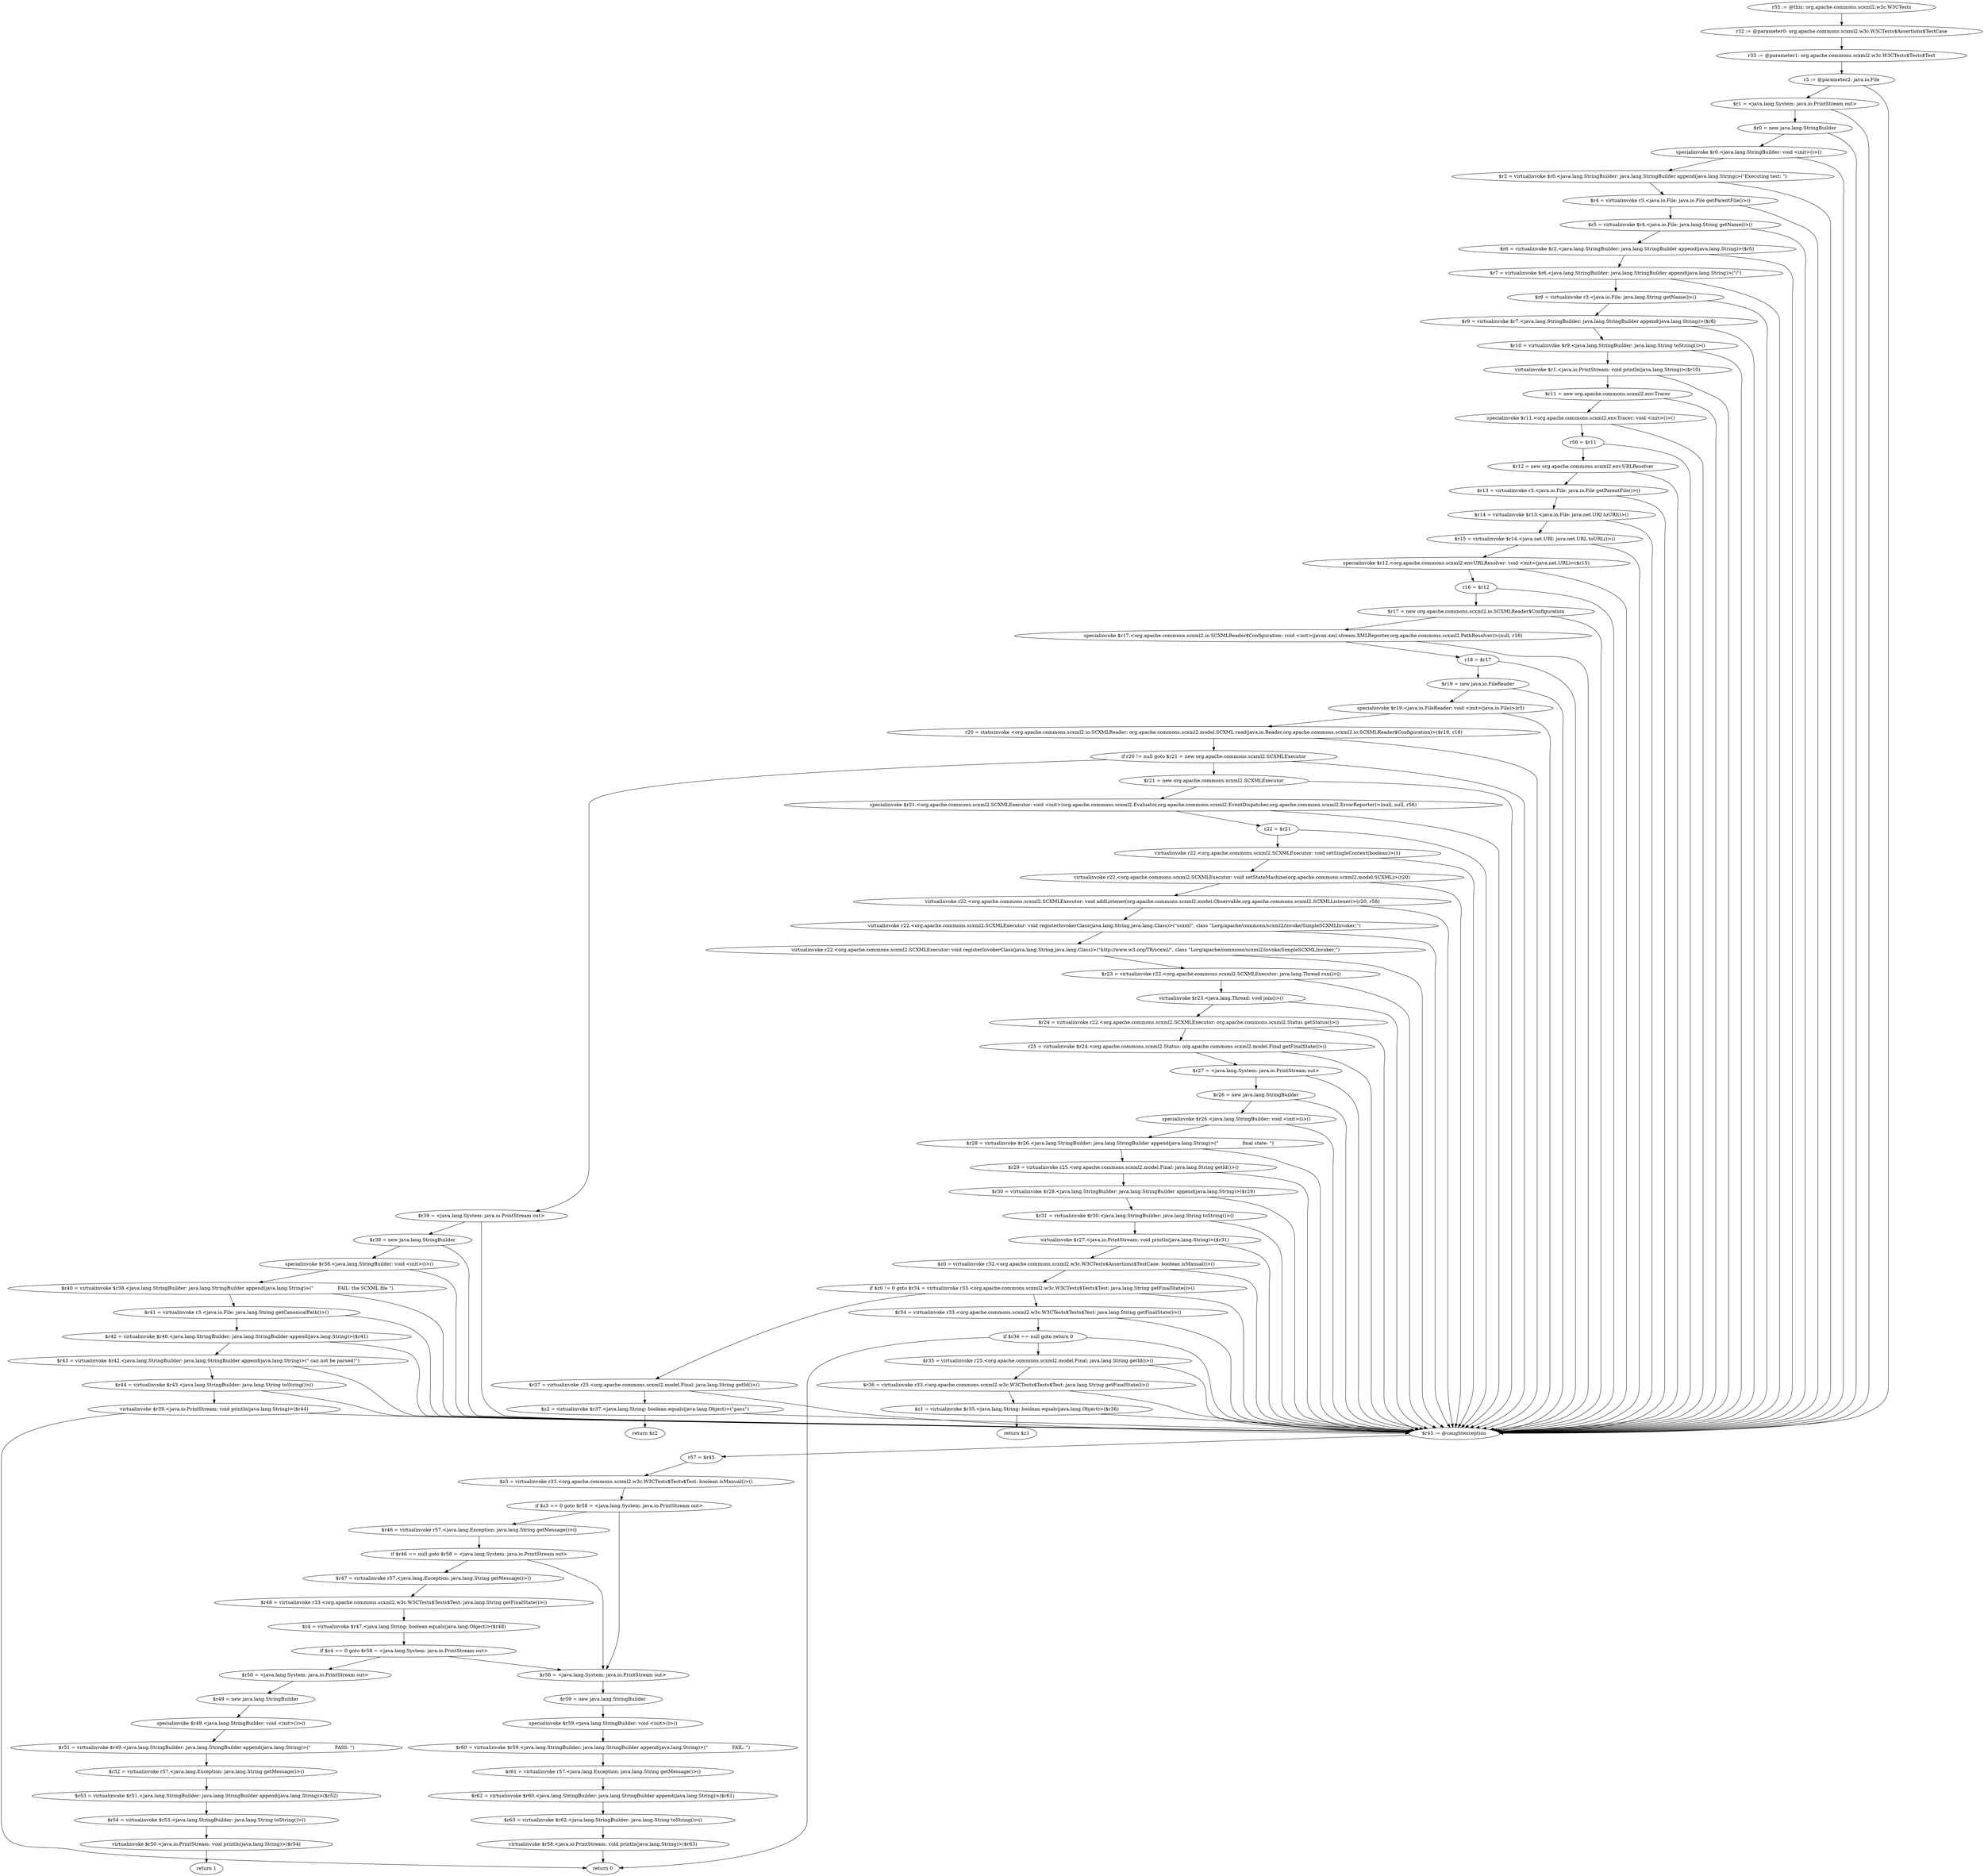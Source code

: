 digraph "unitGraph" {
    "r55 := @this: org.apache.commons.scxml2.w3c.W3CTests"
    "r32 := @parameter0: org.apache.commons.scxml2.w3c.W3CTests$Assertions$TestCase"
    "r33 := @parameter1: org.apache.commons.scxml2.w3c.W3CTests$Tests$Test"
    "r3 := @parameter2: java.io.File"
    "$r1 = <java.lang.System: java.io.PrintStream out>"
    "$r0 = new java.lang.StringBuilder"
    "specialinvoke $r0.<java.lang.StringBuilder: void <init>()>()"
    "$r2 = virtualinvoke $r0.<java.lang.StringBuilder: java.lang.StringBuilder append(java.lang.String)>(\"Executing test: \")"
    "$r4 = virtualinvoke r3.<java.io.File: java.io.File getParentFile()>()"
    "$r5 = virtualinvoke $r4.<java.io.File: java.lang.String getName()>()"
    "$r6 = virtualinvoke $r2.<java.lang.StringBuilder: java.lang.StringBuilder append(java.lang.String)>($r5)"
    "$r7 = virtualinvoke $r6.<java.lang.StringBuilder: java.lang.StringBuilder append(java.lang.String)>(\"/\")"
    "$r8 = virtualinvoke r3.<java.io.File: java.lang.String getName()>()"
    "$r9 = virtualinvoke $r7.<java.lang.StringBuilder: java.lang.StringBuilder append(java.lang.String)>($r8)"
    "$r10 = virtualinvoke $r9.<java.lang.StringBuilder: java.lang.String toString()>()"
    "virtualinvoke $r1.<java.io.PrintStream: void println(java.lang.String)>($r10)"
    "$r11 = new org.apache.commons.scxml2.env.Tracer"
    "specialinvoke $r11.<org.apache.commons.scxml2.env.Tracer: void <init>()>()"
    "r56 = $r11"
    "$r12 = new org.apache.commons.scxml2.env.URLResolver"
    "$r13 = virtualinvoke r3.<java.io.File: java.io.File getParentFile()>()"
    "$r14 = virtualinvoke $r13.<java.io.File: java.net.URI toURI()>()"
    "$r15 = virtualinvoke $r14.<java.net.URI: java.net.URL toURL()>()"
    "specialinvoke $r12.<org.apache.commons.scxml2.env.URLResolver: void <init>(java.net.URL)>($r15)"
    "r16 = $r12"
    "$r17 = new org.apache.commons.scxml2.io.SCXMLReader$Configuration"
    "specialinvoke $r17.<org.apache.commons.scxml2.io.SCXMLReader$Configuration: void <init>(javax.xml.stream.XMLReporter,org.apache.commons.scxml2.PathResolver)>(null, r16)"
    "r18 = $r17"
    "$r19 = new java.io.FileReader"
    "specialinvoke $r19.<java.io.FileReader: void <init>(java.io.File)>(r3)"
    "r20 = staticinvoke <org.apache.commons.scxml2.io.SCXMLReader: org.apache.commons.scxml2.model.SCXML read(java.io.Reader,org.apache.commons.scxml2.io.SCXMLReader$Configuration)>($r19, r18)"
    "if r20 != null goto $r21 = new org.apache.commons.scxml2.SCXMLExecutor"
    "$r39 = <java.lang.System: java.io.PrintStream out>"
    "$r38 = new java.lang.StringBuilder"
    "specialinvoke $r38.<java.lang.StringBuilder: void <init>()>()"
    "$r40 = virtualinvoke $r38.<java.lang.StringBuilder: java.lang.StringBuilder append(java.lang.String)>(\"                FAIL: the SCXML file \")"
    "$r41 = virtualinvoke r3.<java.io.File: java.lang.String getCanonicalPath()>()"
    "$r42 = virtualinvoke $r40.<java.lang.StringBuilder: java.lang.StringBuilder append(java.lang.String)>($r41)"
    "$r43 = virtualinvoke $r42.<java.lang.StringBuilder: java.lang.StringBuilder append(java.lang.String)>(\" can not be parsed!\")"
    "$r44 = virtualinvoke $r43.<java.lang.StringBuilder: java.lang.String toString()>()"
    "virtualinvoke $r39.<java.io.PrintStream: void println(java.lang.String)>($r44)"
    "return 0"
    "$r21 = new org.apache.commons.scxml2.SCXMLExecutor"
    "specialinvoke $r21.<org.apache.commons.scxml2.SCXMLExecutor: void <init>(org.apache.commons.scxml2.Evaluator,org.apache.commons.scxml2.EventDispatcher,org.apache.commons.scxml2.ErrorReporter)>(null, null, r56)"
    "r22 = $r21"
    "virtualinvoke r22.<org.apache.commons.scxml2.SCXMLExecutor: void setSingleContext(boolean)>(1)"
    "virtualinvoke r22.<org.apache.commons.scxml2.SCXMLExecutor: void setStateMachine(org.apache.commons.scxml2.model.SCXML)>(r20)"
    "virtualinvoke r22.<org.apache.commons.scxml2.SCXMLExecutor: void addListener(org.apache.commons.scxml2.model.Observable,org.apache.commons.scxml2.SCXMLListener)>(r20, r56)"
    "virtualinvoke r22.<org.apache.commons.scxml2.SCXMLExecutor: void registerInvokerClass(java.lang.String,java.lang.Class)>(\"scxml\", class \"Lorg/apache/commons/scxml2/invoke/SimpleSCXMLInvoker;\")"
    "virtualinvoke r22.<org.apache.commons.scxml2.SCXMLExecutor: void registerInvokerClass(java.lang.String,java.lang.Class)>(\"http://www.w3.org/TR/scxml/\", class \"Lorg/apache/commons/scxml2/invoke/SimpleSCXMLInvoker;\")"
    "$r23 = virtualinvoke r22.<org.apache.commons.scxml2.SCXMLExecutor: java.lang.Thread run()>()"
    "virtualinvoke $r23.<java.lang.Thread: void join()>()"
    "$r24 = virtualinvoke r22.<org.apache.commons.scxml2.SCXMLExecutor: org.apache.commons.scxml2.Status getStatus()>()"
    "r25 = virtualinvoke $r24.<org.apache.commons.scxml2.Status: org.apache.commons.scxml2.model.Final getFinalState()>()"
    "$r27 = <java.lang.System: java.io.PrintStream out>"
    "$r26 = new java.lang.StringBuilder"
    "specialinvoke $r26.<java.lang.StringBuilder: void <init>()>()"
    "$r28 = virtualinvoke $r26.<java.lang.StringBuilder: java.lang.StringBuilder append(java.lang.String)>(\"                final state: \")"
    "$r29 = virtualinvoke r25.<org.apache.commons.scxml2.model.Final: java.lang.String getId()>()"
    "$r30 = virtualinvoke $r28.<java.lang.StringBuilder: java.lang.StringBuilder append(java.lang.String)>($r29)"
    "$r31 = virtualinvoke $r30.<java.lang.StringBuilder: java.lang.String toString()>()"
    "virtualinvoke $r27.<java.io.PrintStream: void println(java.lang.String)>($r31)"
    "$z0 = virtualinvoke r32.<org.apache.commons.scxml2.w3c.W3CTests$Assertions$TestCase: boolean isManual()>()"
    "if $z0 != 0 goto $r34 = virtualinvoke r33.<org.apache.commons.scxml2.w3c.W3CTests$Tests$Test: java.lang.String getFinalState()>()"
    "$r37 = virtualinvoke r25.<org.apache.commons.scxml2.model.Final: java.lang.String getId()>()"
    "$z2 = virtualinvoke $r37.<java.lang.String: boolean equals(java.lang.Object)>(\"pass\")"
    "return $z2"
    "$r34 = virtualinvoke r33.<org.apache.commons.scxml2.w3c.W3CTests$Tests$Test: java.lang.String getFinalState()>()"
    "if $r34 == null goto return 0"
    "$r35 = virtualinvoke r25.<org.apache.commons.scxml2.model.Final: java.lang.String getId()>()"
    "$r36 = virtualinvoke r33.<org.apache.commons.scxml2.w3c.W3CTests$Tests$Test: java.lang.String getFinalState()>()"
    "$z1 = virtualinvoke $r35.<java.lang.String: boolean equals(java.lang.Object)>($r36)"
    "return $z1"
    "$r45 := @caughtexception"
    "r57 = $r45"
    "$z3 = virtualinvoke r33.<org.apache.commons.scxml2.w3c.W3CTests$Tests$Test: boolean isManual()>()"
    "if $z3 == 0 goto $r58 = <java.lang.System: java.io.PrintStream out>"
    "$r46 = virtualinvoke r57.<java.lang.Exception: java.lang.String getMessage()>()"
    "if $r46 == null goto $r58 = <java.lang.System: java.io.PrintStream out>"
    "$r47 = virtualinvoke r57.<java.lang.Exception: java.lang.String getMessage()>()"
    "$r48 = virtualinvoke r33.<org.apache.commons.scxml2.w3c.W3CTests$Tests$Test: java.lang.String getFinalState()>()"
    "$z4 = virtualinvoke $r47.<java.lang.String: boolean equals(java.lang.Object)>($r48)"
    "if $z4 == 0 goto $r58 = <java.lang.System: java.io.PrintStream out>"
    "$r50 = <java.lang.System: java.io.PrintStream out>"
    "$r49 = new java.lang.StringBuilder"
    "specialinvoke $r49.<java.lang.StringBuilder: void <init>()>()"
    "$r51 = virtualinvoke $r49.<java.lang.StringBuilder: java.lang.StringBuilder append(java.lang.String)>(\"                PASS: \")"
    "$r52 = virtualinvoke r57.<java.lang.Exception: java.lang.String getMessage()>()"
    "$r53 = virtualinvoke $r51.<java.lang.StringBuilder: java.lang.StringBuilder append(java.lang.String)>($r52)"
    "$r54 = virtualinvoke $r53.<java.lang.StringBuilder: java.lang.String toString()>()"
    "virtualinvoke $r50.<java.io.PrintStream: void println(java.lang.String)>($r54)"
    "return 1"
    "$r58 = <java.lang.System: java.io.PrintStream out>"
    "$r59 = new java.lang.StringBuilder"
    "specialinvoke $r59.<java.lang.StringBuilder: void <init>()>()"
    "$r60 = virtualinvoke $r59.<java.lang.StringBuilder: java.lang.StringBuilder append(java.lang.String)>(\"                FAIL: \")"
    "$r61 = virtualinvoke r57.<java.lang.Exception: java.lang.String getMessage()>()"
    "$r62 = virtualinvoke $r60.<java.lang.StringBuilder: java.lang.StringBuilder append(java.lang.String)>($r61)"
    "$r63 = virtualinvoke $r62.<java.lang.StringBuilder: java.lang.String toString()>()"
    "virtualinvoke $r58.<java.io.PrintStream: void println(java.lang.String)>($r63)"
    "r55 := @this: org.apache.commons.scxml2.w3c.W3CTests"->"r32 := @parameter0: org.apache.commons.scxml2.w3c.W3CTests$Assertions$TestCase";
    "r32 := @parameter0: org.apache.commons.scxml2.w3c.W3CTests$Assertions$TestCase"->"r33 := @parameter1: org.apache.commons.scxml2.w3c.W3CTests$Tests$Test";
    "r33 := @parameter1: org.apache.commons.scxml2.w3c.W3CTests$Tests$Test"->"r3 := @parameter2: java.io.File";
    "r3 := @parameter2: java.io.File"->"$r1 = <java.lang.System: java.io.PrintStream out>";
    "r3 := @parameter2: java.io.File"->"$r45 := @caughtexception";
    "$r1 = <java.lang.System: java.io.PrintStream out>"->"$r0 = new java.lang.StringBuilder";
    "$r1 = <java.lang.System: java.io.PrintStream out>"->"$r45 := @caughtexception";
    "$r0 = new java.lang.StringBuilder"->"specialinvoke $r0.<java.lang.StringBuilder: void <init>()>()";
    "$r0 = new java.lang.StringBuilder"->"$r45 := @caughtexception";
    "specialinvoke $r0.<java.lang.StringBuilder: void <init>()>()"->"$r2 = virtualinvoke $r0.<java.lang.StringBuilder: java.lang.StringBuilder append(java.lang.String)>(\"Executing test: \")";
    "specialinvoke $r0.<java.lang.StringBuilder: void <init>()>()"->"$r45 := @caughtexception";
    "$r2 = virtualinvoke $r0.<java.lang.StringBuilder: java.lang.StringBuilder append(java.lang.String)>(\"Executing test: \")"->"$r4 = virtualinvoke r3.<java.io.File: java.io.File getParentFile()>()";
    "$r2 = virtualinvoke $r0.<java.lang.StringBuilder: java.lang.StringBuilder append(java.lang.String)>(\"Executing test: \")"->"$r45 := @caughtexception";
    "$r4 = virtualinvoke r3.<java.io.File: java.io.File getParentFile()>()"->"$r5 = virtualinvoke $r4.<java.io.File: java.lang.String getName()>()";
    "$r4 = virtualinvoke r3.<java.io.File: java.io.File getParentFile()>()"->"$r45 := @caughtexception";
    "$r5 = virtualinvoke $r4.<java.io.File: java.lang.String getName()>()"->"$r6 = virtualinvoke $r2.<java.lang.StringBuilder: java.lang.StringBuilder append(java.lang.String)>($r5)";
    "$r5 = virtualinvoke $r4.<java.io.File: java.lang.String getName()>()"->"$r45 := @caughtexception";
    "$r6 = virtualinvoke $r2.<java.lang.StringBuilder: java.lang.StringBuilder append(java.lang.String)>($r5)"->"$r7 = virtualinvoke $r6.<java.lang.StringBuilder: java.lang.StringBuilder append(java.lang.String)>(\"/\")";
    "$r6 = virtualinvoke $r2.<java.lang.StringBuilder: java.lang.StringBuilder append(java.lang.String)>($r5)"->"$r45 := @caughtexception";
    "$r7 = virtualinvoke $r6.<java.lang.StringBuilder: java.lang.StringBuilder append(java.lang.String)>(\"/\")"->"$r8 = virtualinvoke r3.<java.io.File: java.lang.String getName()>()";
    "$r7 = virtualinvoke $r6.<java.lang.StringBuilder: java.lang.StringBuilder append(java.lang.String)>(\"/\")"->"$r45 := @caughtexception";
    "$r8 = virtualinvoke r3.<java.io.File: java.lang.String getName()>()"->"$r9 = virtualinvoke $r7.<java.lang.StringBuilder: java.lang.StringBuilder append(java.lang.String)>($r8)";
    "$r8 = virtualinvoke r3.<java.io.File: java.lang.String getName()>()"->"$r45 := @caughtexception";
    "$r9 = virtualinvoke $r7.<java.lang.StringBuilder: java.lang.StringBuilder append(java.lang.String)>($r8)"->"$r10 = virtualinvoke $r9.<java.lang.StringBuilder: java.lang.String toString()>()";
    "$r9 = virtualinvoke $r7.<java.lang.StringBuilder: java.lang.StringBuilder append(java.lang.String)>($r8)"->"$r45 := @caughtexception";
    "$r10 = virtualinvoke $r9.<java.lang.StringBuilder: java.lang.String toString()>()"->"virtualinvoke $r1.<java.io.PrintStream: void println(java.lang.String)>($r10)";
    "$r10 = virtualinvoke $r9.<java.lang.StringBuilder: java.lang.String toString()>()"->"$r45 := @caughtexception";
    "virtualinvoke $r1.<java.io.PrintStream: void println(java.lang.String)>($r10)"->"$r11 = new org.apache.commons.scxml2.env.Tracer";
    "virtualinvoke $r1.<java.io.PrintStream: void println(java.lang.String)>($r10)"->"$r45 := @caughtexception";
    "$r11 = new org.apache.commons.scxml2.env.Tracer"->"specialinvoke $r11.<org.apache.commons.scxml2.env.Tracer: void <init>()>()";
    "$r11 = new org.apache.commons.scxml2.env.Tracer"->"$r45 := @caughtexception";
    "specialinvoke $r11.<org.apache.commons.scxml2.env.Tracer: void <init>()>()"->"r56 = $r11";
    "specialinvoke $r11.<org.apache.commons.scxml2.env.Tracer: void <init>()>()"->"$r45 := @caughtexception";
    "r56 = $r11"->"$r12 = new org.apache.commons.scxml2.env.URLResolver";
    "r56 = $r11"->"$r45 := @caughtexception";
    "$r12 = new org.apache.commons.scxml2.env.URLResolver"->"$r13 = virtualinvoke r3.<java.io.File: java.io.File getParentFile()>()";
    "$r12 = new org.apache.commons.scxml2.env.URLResolver"->"$r45 := @caughtexception";
    "$r13 = virtualinvoke r3.<java.io.File: java.io.File getParentFile()>()"->"$r14 = virtualinvoke $r13.<java.io.File: java.net.URI toURI()>()";
    "$r13 = virtualinvoke r3.<java.io.File: java.io.File getParentFile()>()"->"$r45 := @caughtexception";
    "$r14 = virtualinvoke $r13.<java.io.File: java.net.URI toURI()>()"->"$r15 = virtualinvoke $r14.<java.net.URI: java.net.URL toURL()>()";
    "$r14 = virtualinvoke $r13.<java.io.File: java.net.URI toURI()>()"->"$r45 := @caughtexception";
    "$r15 = virtualinvoke $r14.<java.net.URI: java.net.URL toURL()>()"->"specialinvoke $r12.<org.apache.commons.scxml2.env.URLResolver: void <init>(java.net.URL)>($r15)";
    "$r15 = virtualinvoke $r14.<java.net.URI: java.net.URL toURL()>()"->"$r45 := @caughtexception";
    "specialinvoke $r12.<org.apache.commons.scxml2.env.URLResolver: void <init>(java.net.URL)>($r15)"->"r16 = $r12";
    "specialinvoke $r12.<org.apache.commons.scxml2.env.URLResolver: void <init>(java.net.URL)>($r15)"->"$r45 := @caughtexception";
    "r16 = $r12"->"$r17 = new org.apache.commons.scxml2.io.SCXMLReader$Configuration";
    "r16 = $r12"->"$r45 := @caughtexception";
    "$r17 = new org.apache.commons.scxml2.io.SCXMLReader$Configuration"->"specialinvoke $r17.<org.apache.commons.scxml2.io.SCXMLReader$Configuration: void <init>(javax.xml.stream.XMLReporter,org.apache.commons.scxml2.PathResolver)>(null, r16)";
    "$r17 = new org.apache.commons.scxml2.io.SCXMLReader$Configuration"->"$r45 := @caughtexception";
    "specialinvoke $r17.<org.apache.commons.scxml2.io.SCXMLReader$Configuration: void <init>(javax.xml.stream.XMLReporter,org.apache.commons.scxml2.PathResolver)>(null, r16)"->"r18 = $r17";
    "specialinvoke $r17.<org.apache.commons.scxml2.io.SCXMLReader$Configuration: void <init>(javax.xml.stream.XMLReporter,org.apache.commons.scxml2.PathResolver)>(null, r16)"->"$r45 := @caughtexception";
    "r18 = $r17"->"$r19 = new java.io.FileReader";
    "r18 = $r17"->"$r45 := @caughtexception";
    "$r19 = new java.io.FileReader"->"specialinvoke $r19.<java.io.FileReader: void <init>(java.io.File)>(r3)";
    "$r19 = new java.io.FileReader"->"$r45 := @caughtexception";
    "specialinvoke $r19.<java.io.FileReader: void <init>(java.io.File)>(r3)"->"r20 = staticinvoke <org.apache.commons.scxml2.io.SCXMLReader: org.apache.commons.scxml2.model.SCXML read(java.io.Reader,org.apache.commons.scxml2.io.SCXMLReader$Configuration)>($r19, r18)";
    "specialinvoke $r19.<java.io.FileReader: void <init>(java.io.File)>(r3)"->"$r45 := @caughtexception";
    "r20 = staticinvoke <org.apache.commons.scxml2.io.SCXMLReader: org.apache.commons.scxml2.model.SCXML read(java.io.Reader,org.apache.commons.scxml2.io.SCXMLReader$Configuration)>($r19, r18)"->"if r20 != null goto $r21 = new org.apache.commons.scxml2.SCXMLExecutor";
    "r20 = staticinvoke <org.apache.commons.scxml2.io.SCXMLReader: org.apache.commons.scxml2.model.SCXML read(java.io.Reader,org.apache.commons.scxml2.io.SCXMLReader$Configuration)>($r19, r18)"->"$r45 := @caughtexception";
    "if r20 != null goto $r21 = new org.apache.commons.scxml2.SCXMLExecutor"->"$r39 = <java.lang.System: java.io.PrintStream out>";
    "if r20 != null goto $r21 = new org.apache.commons.scxml2.SCXMLExecutor"->"$r21 = new org.apache.commons.scxml2.SCXMLExecutor";
    "if r20 != null goto $r21 = new org.apache.commons.scxml2.SCXMLExecutor"->"$r45 := @caughtexception";
    "$r39 = <java.lang.System: java.io.PrintStream out>"->"$r38 = new java.lang.StringBuilder";
    "$r39 = <java.lang.System: java.io.PrintStream out>"->"$r45 := @caughtexception";
    "$r38 = new java.lang.StringBuilder"->"specialinvoke $r38.<java.lang.StringBuilder: void <init>()>()";
    "$r38 = new java.lang.StringBuilder"->"$r45 := @caughtexception";
    "specialinvoke $r38.<java.lang.StringBuilder: void <init>()>()"->"$r40 = virtualinvoke $r38.<java.lang.StringBuilder: java.lang.StringBuilder append(java.lang.String)>(\"                FAIL: the SCXML file \")";
    "specialinvoke $r38.<java.lang.StringBuilder: void <init>()>()"->"$r45 := @caughtexception";
    "$r40 = virtualinvoke $r38.<java.lang.StringBuilder: java.lang.StringBuilder append(java.lang.String)>(\"                FAIL: the SCXML file \")"->"$r41 = virtualinvoke r3.<java.io.File: java.lang.String getCanonicalPath()>()";
    "$r40 = virtualinvoke $r38.<java.lang.StringBuilder: java.lang.StringBuilder append(java.lang.String)>(\"                FAIL: the SCXML file \")"->"$r45 := @caughtexception";
    "$r41 = virtualinvoke r3.<java.io.File: java.lang.String getCanonicalPath()>()"->"$r42 = virtualinvoke $r40.<java.lang.StringBuilder: java.lang.StringBuilder append(java.lang.String)>($r41)";
    "$r41 = virtualinvoke r3.<java.io.File: java.lang.String getCanonicalPath()>()"->"$r45 := @caughtexception";
    "$r42 = virtualinvoke $r40.<java.lang.StringBuilder: java.lang.StringBuilder append(java.lang.String)>($r41)"->"$r43 = virtualinvoke $r42.<java.lang.StringBuilder: java.lang.StringBuilder append(java.lang.String)>(\" can not be parsed!\")";
    "$r42 = virtualinvoke $r40.<java.lang.StringBuilder: java.lang.StringBuilder append(java.lang.String)>($r41)"->"$r45 := @caughtexception";
    "$r43 = virtualinvoke $r42.<java.lang.StringBuilder: java.lang.StringBuilder append(java.lang.String)>(\" can not be parsed!\")"->"$r44 = virtualinvoke $r43.<java.lang.StringBuilder: java.lang.String toString()>()";
    "$r43 = virtualinvoke $r42.<java.lang.StringBuilder: java.lang.StringBuilder append(java.lang.String)>(\" can not be parsed!\")"->"$r45 := @caughtexception";
    "$r44 = virtualinvoke $r43.<java.lang.StringBuilder: java.lang.String toString()>()"->"virtualinvoke $r39.<java.io.PrintStream: void println(java.lang.String)>($r44)";
    "$r44 = virtualinvoke $r43.<java.lang.StringBuilder: java.lang.String toString()>()"->"$r45 := @caughtexception";
    "virtualinvoke $r39.<java.io.PrintStream: void println(java.lang.String)>($r44)"->"return 0";
    "virtualinvoke $r39.<java.io.PrintStream: void println(java.lang.String)>($r44)"->"$r45 := @caughtexception";
    "$r21 = new org.apache.commons.scxml2.SCXMLExecutor"->"specialinvoke $r21.<org.apache.commons.scxml2.SCXMLExecutor: void <init>(org.apache.commons.scxml2.Evaluator,org.apache.commons.scxml2.EventDispatcher,org.apache.commons.scxml2.ErrorReporter)>(null, null, r56)";
    "$r21 = new org.apache.commons.scxml2.SCXMLExecutor"->"$r45 := @caughtexception";
    "specialinvoke $r21.<org.apache.commons.scxml2.SCXMLExecutor: void <init>(org.apache.commons.scxml2.Evaluator,org.apache.commons.scxml2.EventDispatcher,org.apache.commons.scxml2.ErrorReporter)>(null, null, r56)"->"r22 = $r21";
    "specialinvoke $r21.<org.apache.commons.scxml2.SCXMLExecutor: void <init>(org.apache.commons.scxml2.Evaluator,org.apache.commons.scxml2.EventDispatcher,org.apache.commons.scxml2.ErrorReporter)>(null, null, r56)"->"$r45 := @caughtexception";
    "r22 = $r21"->"virtualinvoke r22.<org.apache.commons.scxml2.SCXMLExecutor: void setSingleContext(boolean)>(1)";
    "r22 = $r21"->"$r45 := @caughtexception";
    "virtualinvoke r22.<org.apache.commons.scxml2.SCXMLExecutor: void setSingleContext(boolean)>(1)"->"virtualinvoke r22.<org.apache.commons.scxml2.SCXMLExecutor: void setStateMachine(org.apache.commons.scxml2.model.SCXML)>(r20)";
    "virtualinvoke r22.<org.apache.commons.scxml2.SCXMLExecutor: void setSingleContext(boolean)>(1)"->"$r45 := @caughtexception";
    "virtualinvoke r22.<org.apache.commons.scxml2.SCXMLExecutor: void setStateMachine(org.apache.commons.scxml2.model.SCXML)>(r20)"->"virtualinvoke r22.<org.apache.commons.scxml2.SCXMLExecutor: void addListener(org.apache.commons.scxml2.model.Observable,org.apache.commons.scxml2.SCXMLListener)>(r20, r56)";
    "virtualinvoke r22.<org.apache.commons.scxml2.SCXMLExecutor: void setStateMachine(org.apache.commons.scxml2.model.SCXML)>(r20)"->"$r45 := @caughtexception";
    "virtualinvoke r22.<org.apache.commons.scxml2.SCXMLExecutor: void addListener(org.apache.commons.scxml2.model.Observable,org.apache.commons.scxml2.SCXMLListener)>(r20, r56)"->"virtualinvoke r22.<org.apache.commons.scxml2.SCXMLExecutor: void registerInvokerClass(java.lang.String,java.lang.Class)>(\"scxml\", class \"Lorg/apache/commons/scxml2/invoke/SimpleSCXMLInvoker;\")";
    "virtualinvoke r22.<org.apache.commons.scxml2.SCXMLExecutor: void addListener(org.apache.commons.scxml2.model.Observable,org.apache.commons.scxml2.SCXMLListener)>(r20, r56)"->"$r45 := @caughtexception";
    "virtualinvoke r22.<org.apache.commons.scxml2.SCXMLExecutor: void registerInvokerClass(java.lang.String,java.lang.Class)>(\"scxml\", class \"Lorg/apache/commons/scxml2/invoke/SimpleSCXMLInvoker;\")"->"virtualinvoke r22.<org.apache.commons.scxml2.SCXMLExecutor: void registerInvokerClass(java.lang.String,java.lang.Class)>(\"http://www.w3.org/TR/scxml/\", class \"Lorg/apache/commons/scxml2/invoke/SimpleSCXMLInvoker;\")";
    "virtualinvoke r22.<org.apache.commons.scxml2.SCXMLExecutor: void registerInvokerClass(java.lang.String,java.lang.Class)>(\"scxml\", class \"Lorg/apache/commons/scxml2/invoke/SimpleSCXMLInvoker;\")"->"$r45 := @caughtexception";
    "virtualinvoke r22.<org.apache.commons.scxml2.SCXMLExecutor: void registerInvokerClass(java.lang.String,java.lang.Class)>(\"http://www.w3.org/TR/scxml/\", class \"Lorg/apache/commons/scxml2/invoke/SimpleSCXMLInvoker;\")"->"$r23 = virtualinvoke r22.<org.apache.commons.scxml2.SCXMLExecutor: java.lang.Thread run()>()";
    "virtualinvoke r22.<org.apache.commons.scxml2.SCXMLExecutor: void registerInvokerClass(java.lang.String,java.lang.Class)>(\"http://www.w3.org/TR/scxml/\", class \"Lorg/apache/commons/scxml2/invoke/SimpleSCXMLInvoker;\")"->"$r45 := @caughtexception";
    "$r23 = virtualinvoke r22.<org.apache.commons.scxml2.SCXMLExecutor: java.lang.Thread run()>()"->"virtualinvoke $r23.<java.lang.Thread: void join()>()";
    "$r23 = virtualinvoke r22.<org.apache.commons.scxml2.SCXMLExecutor: java.lang.Thread run()>()"->"$r45 := @caughtexception";
    "virtualinvoke $r23.<java.lang.Thread: void join()>()"->"$r24 = virtualinvoke r22.<org.apache.commons.scxml2.SCXMLExecutor: org.apache.commons.scxml2.Status getStatus()>()";
    "virtualinvoke $r23.<java.lang.Thread: void join()>()"->"$r45 := @caughtexception";
    "$r24 = virtualinvoke r22.<org.apache.commons.scxml2.SCXMLExecutor: org.apache.commons.scxml2.Status getStatus()>()"->"r25 = virtualinvoke $r24.<org.apache.commons.scxml2.Status: org.apache.commons.scxml2.model.Final getFinalState()>()";
    "$r24 = virtualinvoke r22.<org.apache.commons.scxml2.SCXMLExecutor: org.apache.commons.scxml2.Status getStatus()>()"->"$r45 := @caughtexception";
    "r25 = virtualinvoke $r24.<org.apache.commons.scxml2.Status: org.apache.commons.scxml2.model.Final getFinalState()>()"->"$r27 = <java.lang.System: java.io.PrintStream out>";
    "r25 = virtualinvoke $r24.<org.apache.commons.scxml2.Status: org.apache.commons.scxml2.model.Final getFinalState()>()"->"$r45 := @caughtexception";
    "$r27 = <java.lang.System: java.io.PrintStream out>"->"$r26 = new java.lang.StringBuilder";
    "$r27 = <java.lang.System: java.io.PrintStream out>"->"$r45 := @caughtexception";
    "$r26 = new java.lang.StringBuilder"->"specialinvoke $r26.<java.lang.StringBuilder: void <init>()>()";
    "$r26 = new java.lang.StringBuilder"->"$r45 := @caughtexception";
    "specialinvoke $r26.<java.lang.StringBuilder: void <init>()>()"->"$r28 = virtualinvoke $r26.<java.lang.StringBuilder: java.lang.StringBuilder append(java.lang.String)>(\"                final state: \")";
    "specialinvoke $r26.<java.lang.StringBuilder: void <init>()>()"->"$r45 := @caughtexception";
    "$r28 = virtualinvoke $r26.<java.lang.StringBuilder: java.lang.StringBuilder append(java.lang.String)>(\"                final state: \")"->"$r29 = virtualinvoke r25.<org.apache.commons.scxml2.model.Final: java.lang.String getId()>()";
    "$r28 = virtualinvoke $r26.<java.lang.StringBuilder: java.lang.StringBuilder append(java.lang.String)>(\"                final state: \")"->"$r45 := @caughtexception";
    "$r29 = virtualinvoke r25.<org.apache.commons.scxml2.model.Final: java.lang.String getId()>()"->"$r30 = virtualinvoke $r28.<java.lang.StringBuilder: java.lang.StringBuilder append(java.lang.String)>($r29)";
    "$r29 = virtualinvoke r25.<org.apache.commons.scxml2.model.Final: java.lang.String getId()>()"->"$r45 := @caughtexception";
    "$r30 = virtualinvoke $r28.<java.lang.StringBuilder: java.lang.StringBuilder append(java.lang.String)>($r29)"->"$r31 = virtualinvoke $r30.<java.lang.StringBuilder: java.lang.String toString()>()";
    "$r30 = virtualinvoke $r28.<java.lang.StringBuilder: java.lang.StringBuilder append(java.lang.String)>($r29)"->"$r45 := @caughtexception";
    "$r31 = virtualinvoke $r30.<java.lang.StringBuilder: java.lang.String toString()>()"->"virtualinvoke $r27.<java.io.PrintStream: void println(java.lang.String)>($r31)";
    "$r31 = virtualinvoke $r30.<java.lang.StringBuilder: java.lang.String toString()>()"->"$r45 := @caughtexception";
    "virtualinvoke $r27.<java.io.PrintStream: void println(java.lang.String)>($r31)"->"$z0 = virtualinvoke r32.<org.apache.commons.scxml2.w3c.W3CTests$Assertions$TestCase: boolean isManual()>()";
    "virtualinvoke $r27.<java.io.PrintStream: void println(java.lang.String)>($r31)"->"$r45 := @caughtexception";
    "$z0 = virtualinvoke r32.<org.apache.commons.scxml2.w3c.W3CTests$Assertions$TestCase: boolean isManual()>()"->"if $z0 != 0 goto $r34 = virtualinvoke r33.<org.apache.commons.scxml2.w3c.W3CTests$Tests$Test: java.lang.String getFinalState()>()";
    "$z0 = virtualinvoke r32.<org.apache.commons.scxml2.w3c.W3CTests$Assertions$TestCase: boolean isManual()>()"->"$r45 := @caughtexception";
    "if $z0 != 0 goto $r34 = virtualinvoke r33.<org.apache.commons.scxml2.w3c.W3CTests$Tests$Test: java.lang.String getFinalState()>()"->"$r37 = virtualinvoke r25.<org.apache.commons.scxml2.model.Final: java.lang.String getId()>()";
    "if $z0 != 0 goto $r34 = virtualinvoke r33.<org.apache.commons.scxml2.w3c.W3CTests$Tests$Test: java.lang.String getFinalState()>()"->"$r34 = virtualinvoke r33.<org.apache.commons.scxml2.w3c.W3CTests$Tests$Test: java.lang.String getFinalState()>()";
    "if $z0 != 0 goto $r34 = virtualinvoke r33.<org.apache.commons.scxml2.w3c.W3CTests$Tests$Test: java.lang.String getFinalState()>()"->"$r45 := @caughtexception";
    "$r37 = virtualinvoke r25.<org.apache.commons.scxml2.model.Final: java.lang.String getId()>()"->"$z2 = virtualinvoke $r37.<java.lang.String: boolean equals(java.lang.Object)>(\"pass\")";
    "$r37 = virtualinvoke r25.<org.apache.commons.scxml2.model.Final: java.lang.String getId()>()"->"$r45 := @caughtexception";
    "$z2 = virtualinvoke $r37.<java.lang.String: boolean equals(java.lang.Object)>(\"pass\")"->"return $z2";
    "$z2 = virtualinvoke $r37.<java.lang.String: boolean equals(java.lang.Object)>(\"pass\")"->"$r45 := @caughtexception";
    "$r34 = virtualinvoke r33.<org.apache.commons.scxml2.w3c.W3CTests$Tests$Test: java.lang.String getFinalState()>()"->"if $r34 == null goto return 0";
    "$r34 = virtualinvoke r33.<org.apache.commons.scxml2.w3c.W3CTests$Tests$Test: java.lang.String getFinalState()>()"->"$r45 := @caughtexception";
    "if $r34 == null goto return 0"->"$r35 = virtualinvoke r25.<org.apache.commons.scxml2.model.Final: java.lang.String getId()>()";
    "if $r34 == null goto return 0"->"return 0";
    "if $r34 == null goto return 0"->"$r45 := @caughtexception";
    "$r35 = virtualinvoke r25.<org.apache.commons.scxml2.model.Final: java.lang.String getId()>()"->"$r36 = virtualinvoke r33.<org.apache.commons.scxml2.w3c.W3CTests$Tests$Test: java.lang.String getFinalState()>()";
    "$r35 = virtualinvoke r25.<org.apache.commons.scxml2.model.Final: java.lang.String getId()>()"->"$r45 := @caughtexception";
    "$r36 = virtualinvoke r33.<org.apache.commons.scxml2.w3c.W3CTests$Tests$Test: java.lang.String getFinalState()>()"->"$z1 = virtualinvoke $r35.<java.lang.String: boolean equals(java.lang.Object)>($r36)";
    "$r36 = virtualinvoke r33.<org.apache.commons.scxml2.w3c.W3CTests$Tests$Test: java.lang.String getFinalState()>()"->"$r45 := @caughtexception";
    "$z1 = virtualinvoke $r35.<java.lang.String: boolean equals(java.lang.Object)>($r36)"->"return $z1";
    "$z1 = virtualinvoke $r35.<java.lang.String: boolean equals(java.lang.Object)>($r36)"->"$r45 := @caughtexception";
    "$r45 := @caughtexception"->"r57 = $r45";
    "r57 = $r45"->"$z3 = virtualinvoke r33.<org.apache.commons.scxml2.w3c.W3CTests$Tests$Test: boolean isManual()>()";
    "$z3 = virtualinvoke r33.<org.apache.commons.scxml2.w3c.W3CTests$Tests$Test: boolean isManual()>()"->"if $z3 == 0 goto $r58 = <java.lang.System: java.io.PrintStream out>";
    "if $z3 == 0 goto $r58 = <java.lang.System: java.io.PrintStream out>"->"$r46 = virtualinvoke r57.<java.lang.Exception: java.lang.String getMessage()>()";
    "if $z3 == 0 goto $r58 = <java.lang.System: java.io.PrintStream out>"->"$r58 = <java.lang.System: java.io.PrintStream out>";
    "$r46 = virtualinvoke r57.<java.lang.Exception: java.lang.String getMessage()>()"->"if $r46 == null goto $r58 = <java.lang.System: java.io.PrintStream out>";
    "if $r46 == null goto $r58 = <java.lang.System: java.io.PrintStream out>"->"$r47 = virtualinvoke r57.<java.lang.Exception: java.lang.String getMessage()>()";
    "if $r46 == null goto $r58 = <java.lang.System: java.io.PrintStream out>"->"$r58 = <java.lang.System: java.io.PrintStream out>";
    "$r47 = virtualinvoke r57.<java.lang.Exception: java.lang.String getMessage()>()"->"$r48 = virtualinvoke r33.<org.apache.commons.scxml2.w3c.W3CTests$Tests$Test: java.lang.String getFinalState()>()";
    "$r48 = virtualinvoke r33.<org.apache.commons.scxml2.w3c.W3CTests$Tests$Test: java.lang.String getFinalState()>()"->"$z4 = virtualinvoke $r47.<java.lang.String: boolean equals(java.lang.Object)>($r48)";
    "$z4 = virtualinvoke $r47.<java.lang.String: boolean equals(java.lang.Object)>($r48)"->"if $z4 == 0 goto $r58 = <java.lang.System: java.io.PrintStream out>";
    "if $z4 == 0 goto $r58 = <java.lang.System: java.io.PrintStream out>"->"$r50 = <java.lang.System: java.io.PrintStream out>";
    "if $z4 == 0 goto $r58 = <java.lang.System: java.io.PrintStream out>"->"$r58 = <java.lang.System: java.io.PrintStream out>";
    "$r50 = <java.lang.System: java.io.PrintStream out>"->"$r49 = new java.lang.StringBuilder";
    "$r49 = new java.lang.StringBuilder"->"specialinvoke $r49.<java.lang.StringBuilder: void <init>()>()";
    "specialinvoke $r49.<java.lang.StringBuilder: void <init>()>()"->"$r51 = virtualinvoke $r49.<java.lang.StringBuilder: java.lang.StringBuilder append(java.lang.String)>(\"                PASS: \")";
    "$r51 = virtualinvoke $r49.<java.lang.StringBuilder: java.lang.StringBuilder append(java.lang.String)>(\"                PASS: \")"->"$r52 = virtualinvoke r57.<java.lang.Exception: java.lang.String getMessage()>()";
    "$r52 = virtualinvoke r57.<java.lang.Exception: java.lang.String getMessage()>()"->"$r53 = virtualinvoke $r51.<java.lang.StringBuilder: java.lang.StringBuilder append(java.lang.String)>($r52)";
    "$r53 = virtualinvoke $r51.<java.lang.StringBuilder: java.lang.StringBuilder append(java.lang.String)>($r52)"->"$r54 = virtualinvoke $r53.<java.lang.StringBuilder: java.lang.String toString()>()";
    "$r54 = virtualinvoke $r53.<java.lang.StringBuilder: java.lang.String toString()>()"->"virtualinvoke $r50.<java.io.PrintStream: void println(java.lang.String)>($r54)";
    "virtualinvoke $r50.<java.io.PrintStream: void println(java.lang.String)>($r54)"->"return 1";
    "$r58 = <java.lang.System: java.io.PrintStream out>"->"$r59 = new java.lang.StringBuilder";
    "$r59 = new java.lang.StringBuilder"->"specialinvoke $r59.<java.lang.StringBuilder: void <init>()>()";
    "specialinvoke $r59.<java.lang.StringBuilder: void <init>()>()"->"$r60 = virtualinvoke $r59.<java.lang.StringBuilder: java.lang.StringBuilder append(java.lang.String)>(\"                FAIL: \")";
    "$r60 = virtualinvoke $r59.<java.lang.StringBuilder: java.lang.StringBuilder append(java.lang.String)>(\"                FAIL: \")"->"$r61 = virtualinvoke r57.<java.lang.Exception: java.lang.String getMessage()>()";
    "$r61 = virtualinvoke r57.<java.lang.Exception: java.lang.String getMessage()>()"->"$r62 = virtualinvoke $r60.<java.lang.StringBuilder: java.lang.StringBuilder append(java.lang.String)>($r61)";
    "$r62 = virtualinvoke $r60.<java.lang.StringBuilder: java.lang.StringBuilder append(java.lang.String)>($r61)"->"$r63 = virtualinvoke $r62.<java.lang.StringBuilder: java.lang.String toString()>()";
    "$r63 = virtualinvoke $r62.<java.lang.StringBuilder: java.lang.String toString()>()"->"virtualinvoke $r58.<java.io.PrintStream: void println(java.lang.String)>($r63)";
    "virtualinvoke $r58.<java.io.PrintStream: void println(java.lang.String)>($r63)"->"return 0";
}
